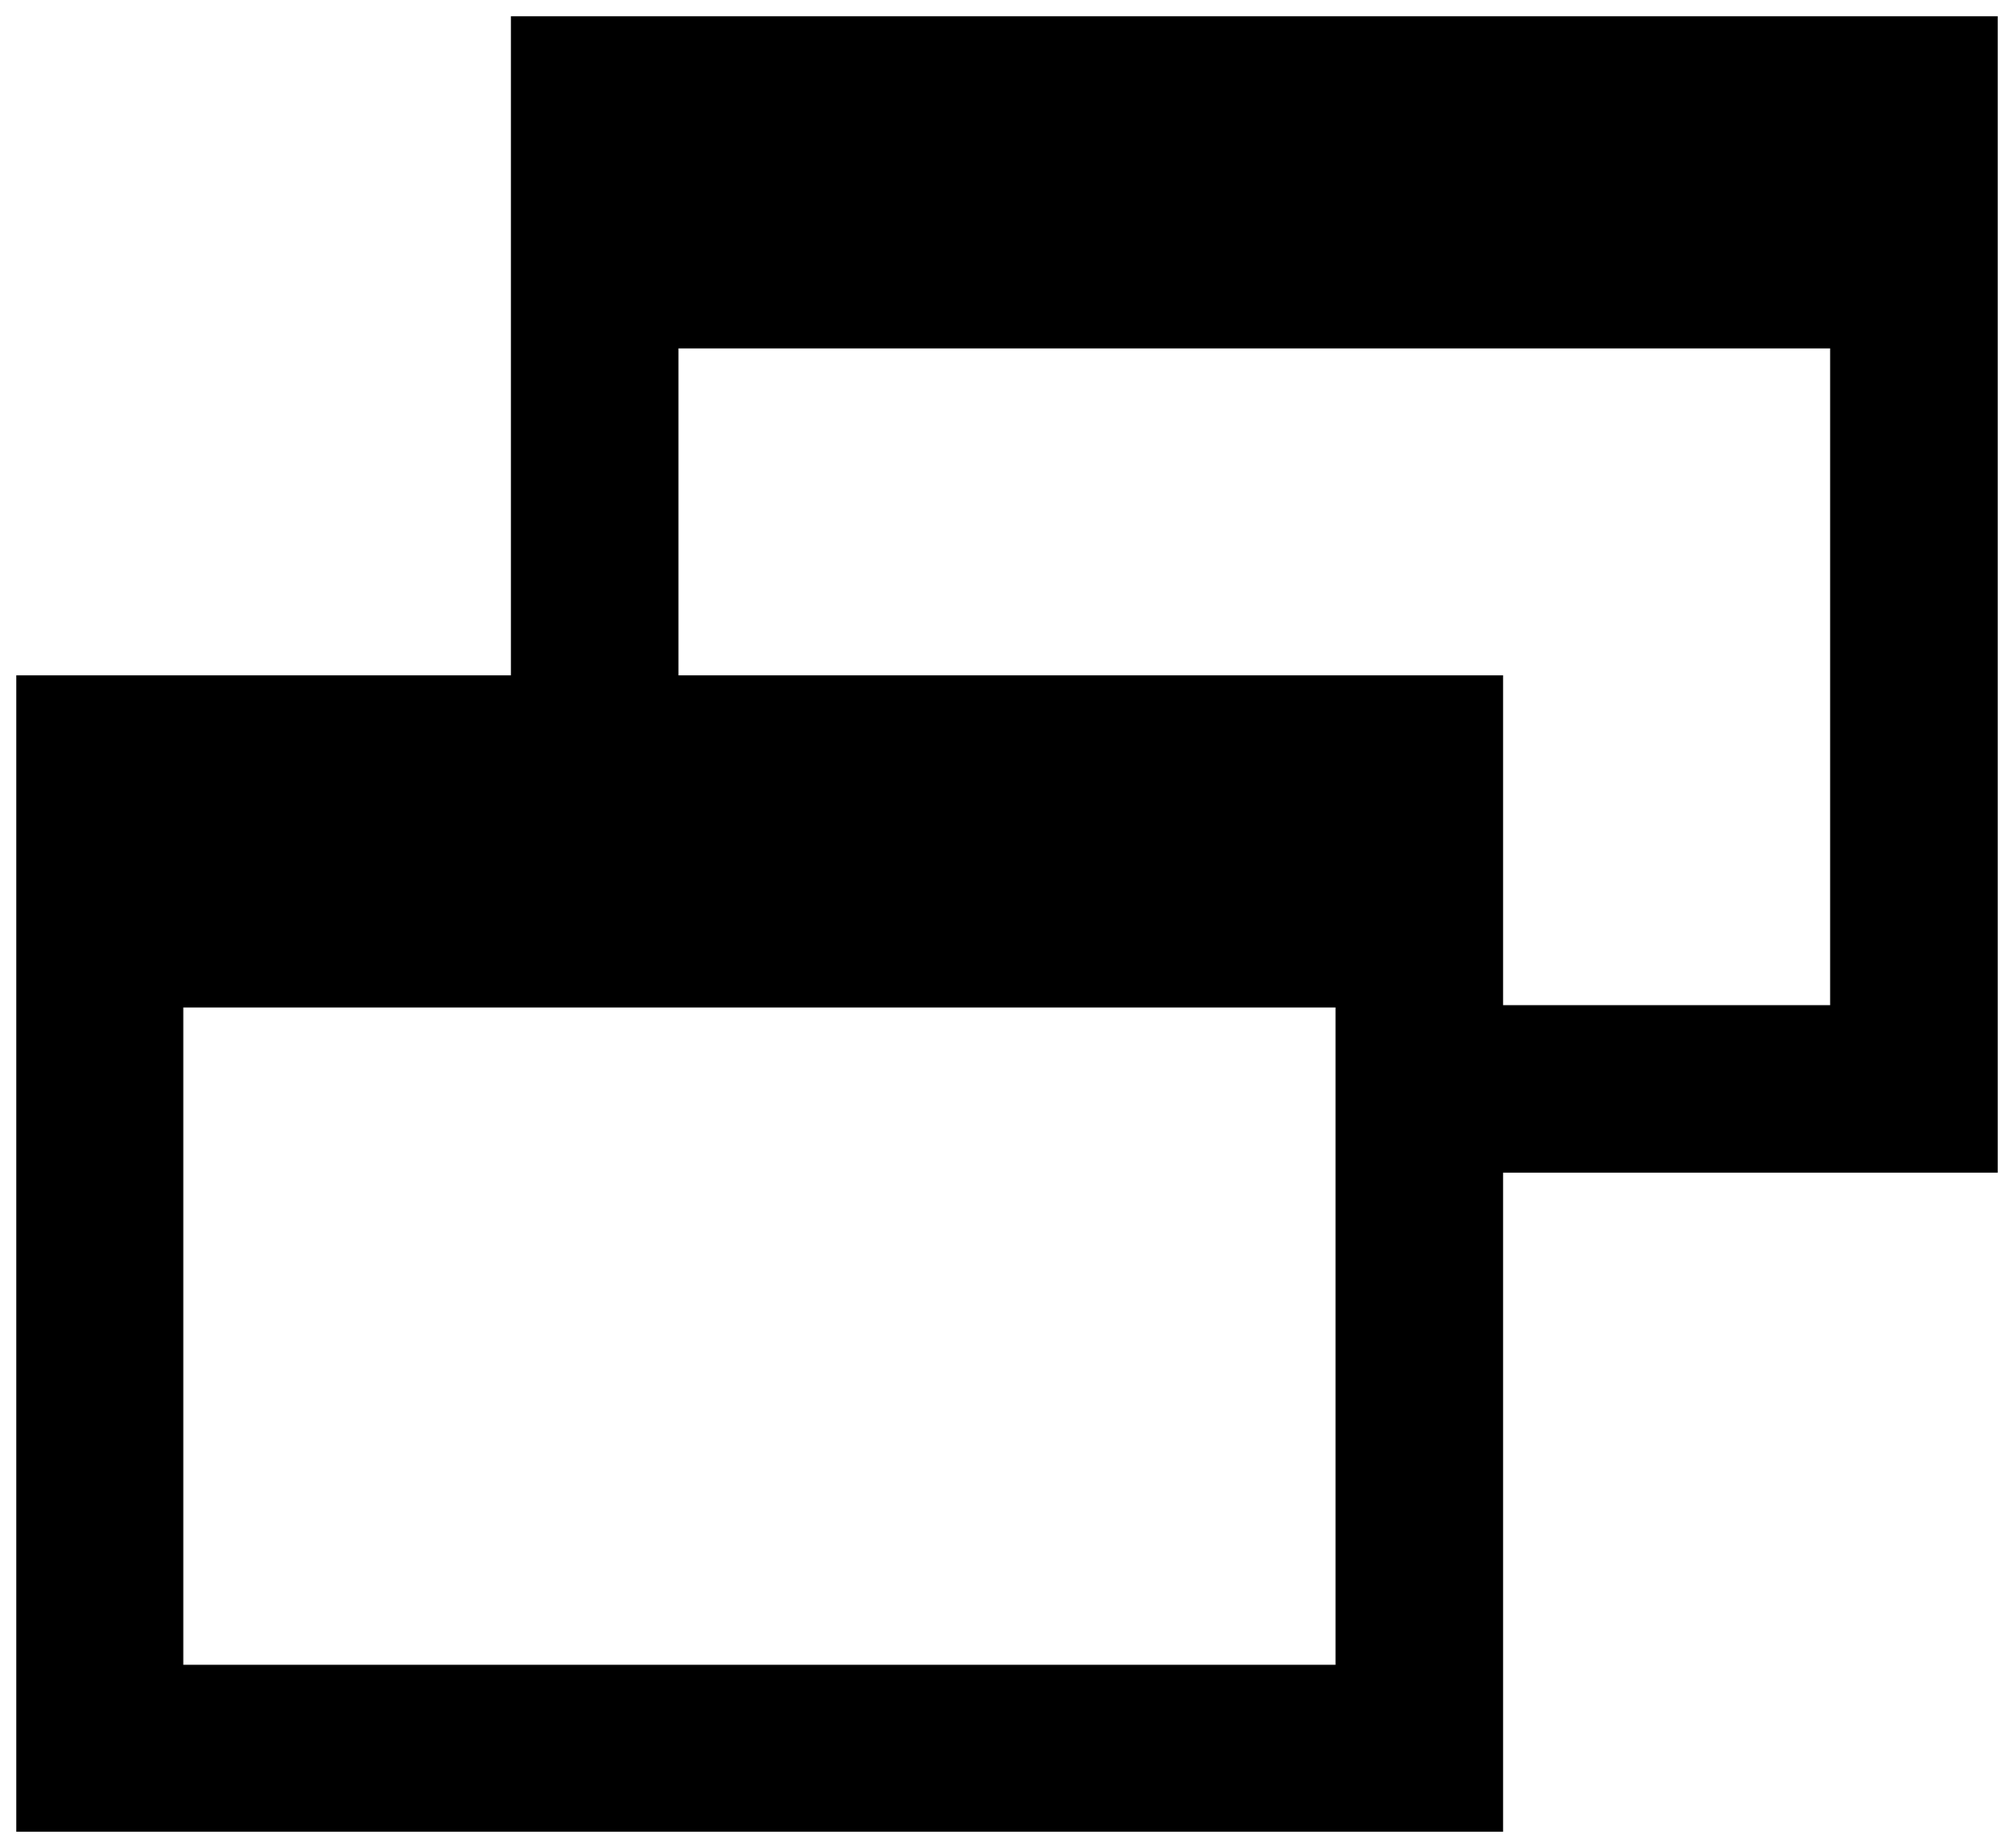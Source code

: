 


\begin{tikzpicture}[y=0.80pt, x=0.80pt, yscale=-1.0, xscale=1.0, inner sep=0pt, outer sep=0pt]
\begin{scope}[shift={(100.0,1604.0)},nonzero rule]
  \path[draw=.,fill=.,line width=1.600pt] (1792.0,-288.0) --
    (1408.0,-288.0) -- (1408.0,224.0) -- (256.0,224.0) --
    (256.0,-672.0) -- (640.0,-672.0) -- (640.0,-1184.0) --
    (1792.0,-1184.0) -- (1792.0,-288.0) -- cycle(1664.0,-416.0)
    -- (1664.0,-928.0) -- (768.0,-928.0) -- (768.0,-672.0) --
    (1408.0,-672.0) -- (1408.0,-416.0) -- (1664.0,-416.0) --
    cycle(1280.0,96.0) -- (1280.0,-416.0) -- (384.0,-416.0) --
    (384.0,96.0) -- (1280.0,96.0) -- cycle;
\end{scope}

\end{tikzpicture}

